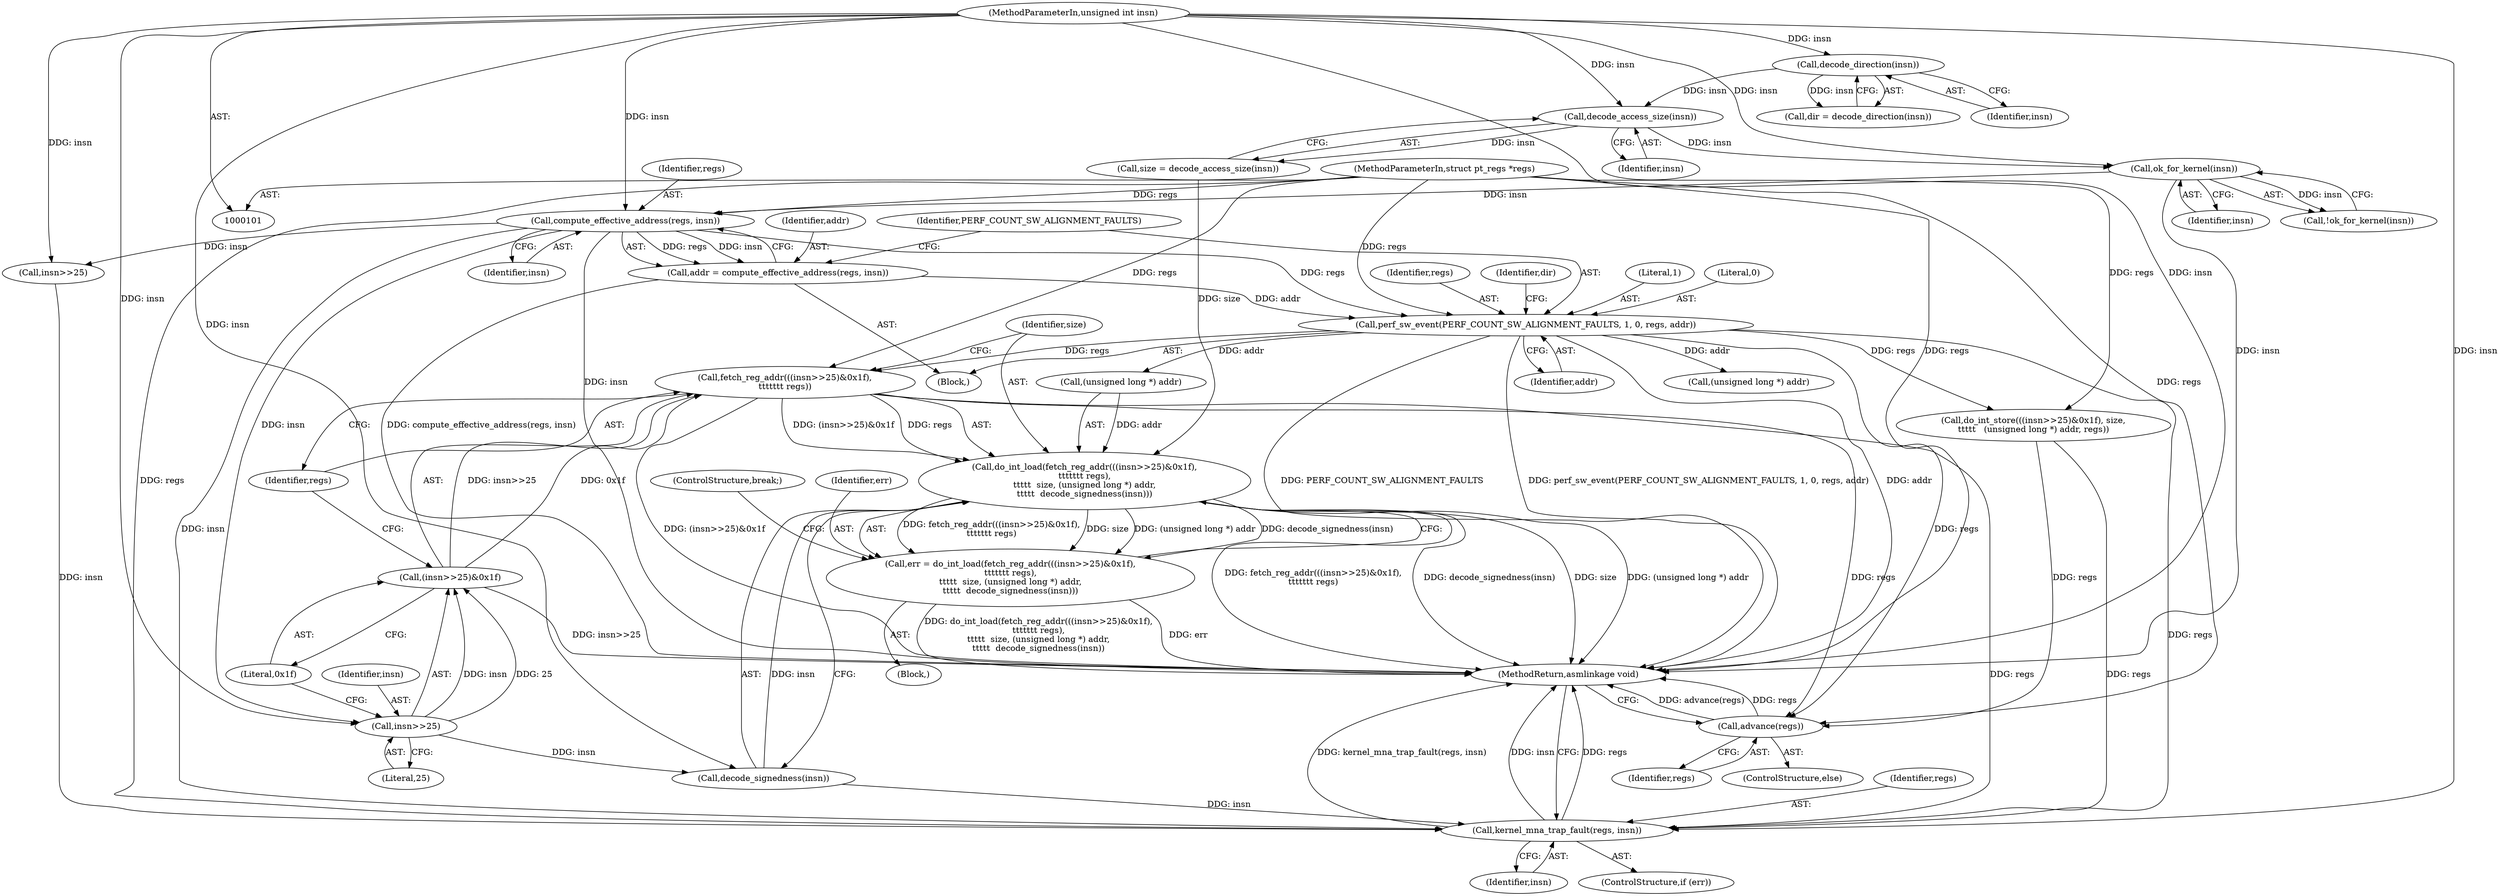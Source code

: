 digraph "1_linux_a8b0ca17b80e92faab46ee7179ba9e99ccb61233_32@pointer" {
"1000153" [label="(Call,fetch_reg_addr(((insn>>25)&0x1f),\n\t\t\t\t\t\t\t regs))"];
"1000154" [label="(Call,(insn>>25)&0x1f)"];
"1000155" [label="(Call,insn>>25)"];
"1000136" [label="(Call,compute_effective_address(regs, insn))"];
"1000102" [label="(MethodParameterIn,struct pt_regs *regs)"];
"1000118" [label="(Call,ok_for_kernel(insn))"];
"1000113" [label="(Call,decode_access_size(insn))"];
"1000108" [label="(Call,decode_direction(insn))"];
"1000103" [label="(MethodParameterIn,unsigned int insn)"];
"1000140" [label="(Call,perf_sw_event(PERF_COUNT_SW_ALIGNMENT_FAULTS, 1, 0, regs, addr))"];
"1000134" [label="(Call,addr = compute_effective_address(regs, insn))"];
"1000152" [label="(Call,do_int_load(fetch_reg_addr(((insn>>25)&0x1f),\n\t\t\t\t\t\t\t regs),\n\t\t\t\t\t  size, (unsigned long *) addr,\n\t\t\t\t\t  decode_signedness(insn)))"];
"1000150" [label="(Call,err = do_int_load(fetch_reg_addr(((insn>>25)&0x1f),\n\t\t\t\t\t\t\t regs),\n\t\t\t\t\t  size, (unsigned long *) addr,\n\t\t\t\t\t  decode_signedness(insn)))"];
"1000187" [label="(Call,kernel_mna_trap_fault(regs, insn))"];
"1000191" [label="(Call,advance(regs))"];
"1000193" [label="(MethodReturn,asmlinkage void)"];
"1000142" [label="(Literal,1)"];
"1000118" [label="(Call,ok_for_kernel(insn))"];
"1000170" [label="(Call,do_int_store(((insn>>25)&0x1f), size,\n\t\t\t\t\t   (unsigned long *) addr, regs))"];
"1000111" [label="(Call,size = decode_access_size(insn))"];
"1000158" [label="(Literal,0x1f)"];
"1000119" [label="(Identifier,insn)"];
"1000113" [label="(Call,decode_access_size(insn))"];
"1000161" [label="(Call,(unsigned long *) addr)"];
"1000114" [label="(Identifier,insn)"];
"1000160" [label="(Identifier,size)"];
"1000106" [label="(Call,dir = decode_direction(insn))"];
"1000159" [label="(Identifier,regs)"];
"1000172" [label="(Call,insn>>25)"];
"1000132" [label="(Block,)"];
"1000156" [label="(Identifier,insn)"];
"1000148" [label="(Block,)"];
"1000103" [label="(MethodParameterIn,unsigned int insn)"];
"1000157" [label="(Literal,25)"];
"1000143" [label="(Literal,0)"];
"1000134" [label="(Call,addr = compute_effective_address(regs, insn))"];
"1000108" [label="(Call,decode_direction(insn))"];
"1000155" [label="(Call,insn>>25)"];
"1000144" [label="(Identifier,regs)"];
"1000102" [label="(MethodParameterIn,struct pt_regs *regs)"];
"1000189" [label="(Identifier,insn)"];
"1000153" [label="(Call,fetch_reg_addr(((insn>>25)&0x1f),\n\t\t\t\t\t\t\t regs))"];
"1000147" [label="(Identifier,dir)"];
"1000117" [label="(Call,!ok_for_kernel(insn))"];
"1000141" [label="(Identifier,PERF_COUNT_SW_ALIGNMENT_FAULTS)"];
"1000185" [label="(ControlStructure,if (err))"];
"1000150" [label="(Call,err = do_int_load(fetch_reg_addr(((insn>>25)&0x1f),\n\t\t\t\t\t\t\t regs),\n\t\t\t\t\t  size, (unsigned long *) addr,\n\t\t\t\t\t  decode_signedness(insn)))"];
"1000135" [label="(Identifier,addr)"];
"1000166" [label="(ControlStructure,break;)"];
"1000136" [label="(Call,compute_effective_address(regs, insn))"];
"1000187" [label="(Call,kernel_mna_trap_fault(regs, insn))"];
"1000191" [label="(Call,advance(regs))"];
"1000188" [label="(Identifier,regs)"];
"1000192" [label="(Identifier,regs)"];
"1000190" [label="(ControlStructure,else)"];
"1000109" [label="(Identifier,insn)"];
"1000152" [label="(Call,do_int_load(fetch_reg_addr(((insn>>25)&0x1f),\n\t\t\t\t\t\t\t regs),\n\t\t\t\t\t  size, (unsigned long *) addr,\n\t\t\t\t\t  decode_signedness(insn)))"];
"1000177" [label="(Call,(unsigned long *) addr)"];
"1000138" [label="(Identifier,insn)"];
"1000164" [label="(Call,decode_signedness(insn))"];
"1000137" [label="(Identifier,regs)"];
"1000140" [label="(Call,perf_sw_event(PERF_COUNT_SW_ALIGNMENT_FAULTS, 1, 0, regs, addr))"];
"1000154" [label="(Call,(insn>>25)&0x1f)"];
"1000145" [label="(Identifier,addr)"];
"1000151" [label="(Identifier,err)"];
"1000153" -> "1000152"  [label="AST: "];
"1000153" -> "1000159"  [label="CFG: "];
"1000154" -> "1000153"  [label="AST: "];
"1000159" -> "1000153"  [label="AST: "];
"1000160" -> "1000153"  [label="CFG: "];
"1000153" -> "1000193"  [label="DDG: (insn>>25)&0x1f"];
"1000153" -> "1000152"  [label="DDG: (insn>>25)&0x1f"];
"1000153" -> "1000152"  [label="DDG: regs"];
"1000154" -> "1000153"  [label="DDG: insn>>25"];
"1000154" -> "1000153"  [label="DDG: 0x1f"];
"1000140" -> "1000153"  [label="DDG: regs"];
"1000102" -> "1000153"  [label="DDG: regs"];
"1000153" -> "1000187"  [label="DDG: regs"];
"1000153" -> "1000191"  [label="DDG: regs"];
"1000154" -> "1000158"  [label="CFG: "];
"1000155" -> "1000154"  [label="AST: "];
"1000158" -> "1000154"  [label="AST: "];
"1000159" -> "1000154"  [label="CFG: "];
"1000154" -> "1000193"  [label="DDG: insn>>25"];
"1000155" -> "1000154"  [label="DDG: insn"];
"1000155" -> "1000154"  [label="DDG: 25"];
"1000155" -> "1000157"  [label="CFG: "];
"1000156" -> "1000155"  [label="AST: "];
"1000157" -> "1000155"  [label="AST: "];
"1000158" -> "1000155"  [label="CFG: "];
"1000136" -> "1000155"  [label="DDG: insn"];
"1000103" -> "1000155"  [label="DDG: insn"];
"1000155" -> "1000164"  [label="DDG: insn"];
"1000136" -> "1000134"  [label="AST: "];
"1000136" -> "1000138"  [label="CFG: "];
"1000137" -> "1000136"  [label="AST: "];
"1000138" -> "1000136"  [label="AST: "];
"1000134" -> "1000136"  [label="CFG: "];
"1000136" -> "1000193"  [label="DDG: insn"];
"1000136" -> "1000134"  [label="DDG: regs"];
"1000136" -> "1000134"  [label="DDG: insn"];
"1000102" -> "1000136"  [label="DDG: regs"];
"1000118" -> "1000136"  [label="DDG: insn"];
"1000103" -> "1000136"  [label="DDG: insn"];
"1000136" -> "1000140"  [label="DDG: regs"];
"1000136" -> "1000172"  [label="DDG: insn"];
"1000136" -> "1000187"  [label="DDG: insn"];
"1000102" -> "1000101"  [label="AST: "];
"1000102" -> "1000193"  [label="DDG: regs"];
"1000102" -> "1000140"  [label="DDG: regs"];
"1000102" -> "1000170"  [label="DDG: regs"];
"1000102" -> "1000187"  [label="DDG: regs"];
"1000102" -> "1000191"  [label="DDG: regs"];
"1000118" -> "1000117"  [label="AST: "];
"1000118" -> "1000119"  [label="CFG: "];
"1000119" -> "1000118"  [label="AST: "];
"1000117" -> "1000118"  [label="CFG: "];
"1000118" -> "1000193"  [label="DDG: insn"];
"1000118" -> "1000117"  [label="DDG: insn"];
"1000113" -> "1000118"  [label="DDG: insn"];
"1000103" -> "1000118"  [label="DDG: insn"];
"1000113" -> "1000111"  [label="AST: "];
"1000113" -> "1000114"  [label="CFG: "];
"1000114" -> "1000113"  [label="AST: "];
"1000111" -> "1000113"  [label="CFG: "];
"1000113" -> "1000111"  [label="DDG: insn"];
"1000108" -> "1000113"  [label="DDG: insn"];
"1000103" -> "1000113"  [label="DDG: insn"];
"1000108" -> "1000106"  [label="AST: "];
"1000108" -> "1000109"  [label="CFG: "];
"1000109" -> "1000108"  [label="AST: "];
"1000106" -> "1000108"  [label="CFG: "];
"1000108" -> "1000106"  [label="DDG: insn"];
"1000103" -> "1000108"  [label="DDG: insn"];
"1000103" -> "1000101"  [label="AST: "];
"1000103" -> "1000193"  [label="DDG: insn"];
"1000103" -> "1000164"  [label="DDG: insn"];
"1000103" -> "1000172"  [label="DDG: insn"];
"1000103" -> "1000187"  [label="DDG: insn"];
"1000140" -> "1000132"  [label="AST: "];
"1000140" -> "1000145"  [label="CFG: "];
"1000141" -> "1000140"  [label="AST: "];
"1000142" -> "1000140"  [label="AST: "];
"1000143" -> "1000140"  [label="AST: "];
"1000144" -> "1000140"  [label="AST: "];
"1000145" -> "1000140"  [label="AST: "];
"1000147" -> "1000140"  [label="CFG: "];
"1000140" -> "1000193"  [label="DDG: PERF_COUNT_SW_ALIGNMENT_FAULTS"];
"1000140" -> "1000193"  [label="DDG: perf_sw_event(PERF_COUNT_SW_ALIGNMENT_FAULTS, 1, 0, regs, addr)"];
"1000140" -> "1000193"  [label="DDG: addr"];
"1000134" -> "1000140"  [label="DDG: addr"];
"1000140" -> "1000161"  [label="DDG: addr"];
"1000140" -> "1000177"  [label="DDG: addr"];
"1000140" -> "1000170"  [label="DDG: regs"];
"1000140" -> "1000187"  [label="DDG: regs"];
"1000140" -> "1000191"  [label="DDG: regs"];
"1000134" -> "1000132"  [label="AST: "];
"1000135" -> "1000134"  [label="AST: "];
"1000141" -> "1000134"  [label="CFG: "];
"1000134" -> "1000193"  [label="DDG: compute_effective_address(regs, insn)"];
"1000152" -> "1000150"  [label="AST: "];
"1000152" -> "1000164"  [label="CFG: "];
"1000160" -> "1000152"  [label="AST: "];
"1000161" -> "1000152"  [label="AST: "];
"1000164" -> "1000152"  [label="AST: "];
"1000150" -> "1000152"  [label="CFG: "];
"1000152" -> "1000193"  [label="DDG: fetch_reg_addr(((insn>>25)&0x1f),\n\t\t\t\t\t\t\t regs)"];
"1000152" -> "1000193"  [label="DDG: decode_signedness(insn)"];
"1000152" -> "1000193"  [label="DDG: size"];
"1000152" -> "1000193"  [label="DDG: (unsigned long *) addr"];
"1000152" -> "1000150"  [label="DDG: fetch_reg_addr(((insn>>25)&0x1f),\n\t\t\t\t\t\t\t regs)"];
"1000152" -> "1000150"  [label="DDG: size"];
"1000152" -> "1000150"  [label="DDG: (unsigned long *) addr"];
"1000152" -> "1000150"  [label="DDG: decode_signedness(insn)"];
"1000111" -> "1000152"  [label="DDG: size"];
"1000161" -> "1000152"  [label="DDG: addr"];
"1000164" -> "1000152"  [label="DDG: insn"];
"1000150" -> "1000148"  [label="AST: "];
"1000151" -> "1000150"  [label="AST: "];
"1000166" -> "1000150"  [label="CFG: "];
"1000150" -> "1000193"  [label="DDG: err"];
"1000150" -> "1000193"  [label="DDG: do_int_load(fetch_reg_addr(((insn>>25)&0x1f),\n\t\t\t\t\t\t\t regs),\n\t\t\t\t\t  size, (unsigned long *) addr,\n\t\t\t\t\t  decode_signedness(insn))"];
"1000187" -> "1000185"  [label="AST: "];
"1000187" -> "1000189"  [label="CFG: "];
"1000188" -> "1000187"  [label="AST: "];
"1000189" -> "1000187"  [label="AST: "];
"1000193" -> "1000187"  [label="CFG: "];
"1000187" -> "1000193"  [label="DDG: regs"];
"1000187" -> "1000193"  [label="DDG: kernel_mna_trap_fault(regs, insn)"];
"1000187" -> "1000193"  [label="DDG: insn"];
"1000170" -> "1000187"  [label="DDG: regs"];
"1000172" -> "1000187"  [label="DDG: insn"];
"1000164" -> "1000187"  [label="DDG: insn"];
"1000191" -> "1000190"  [label="AST: "];
"1000191" -> "1000192"  [label="CFG: "];
"1000192" -> "1000191"  [label="AST: "];
"1000193" -> "1000191"  [label="CFG: "];
"1000191" -> "1000193"  [label="DDG: advance(regs)"];
"1000191" -> "1000193"  [label="DDG: regs"];
"1000170" -> "1000191"  [label="DDG: regs"];
}
